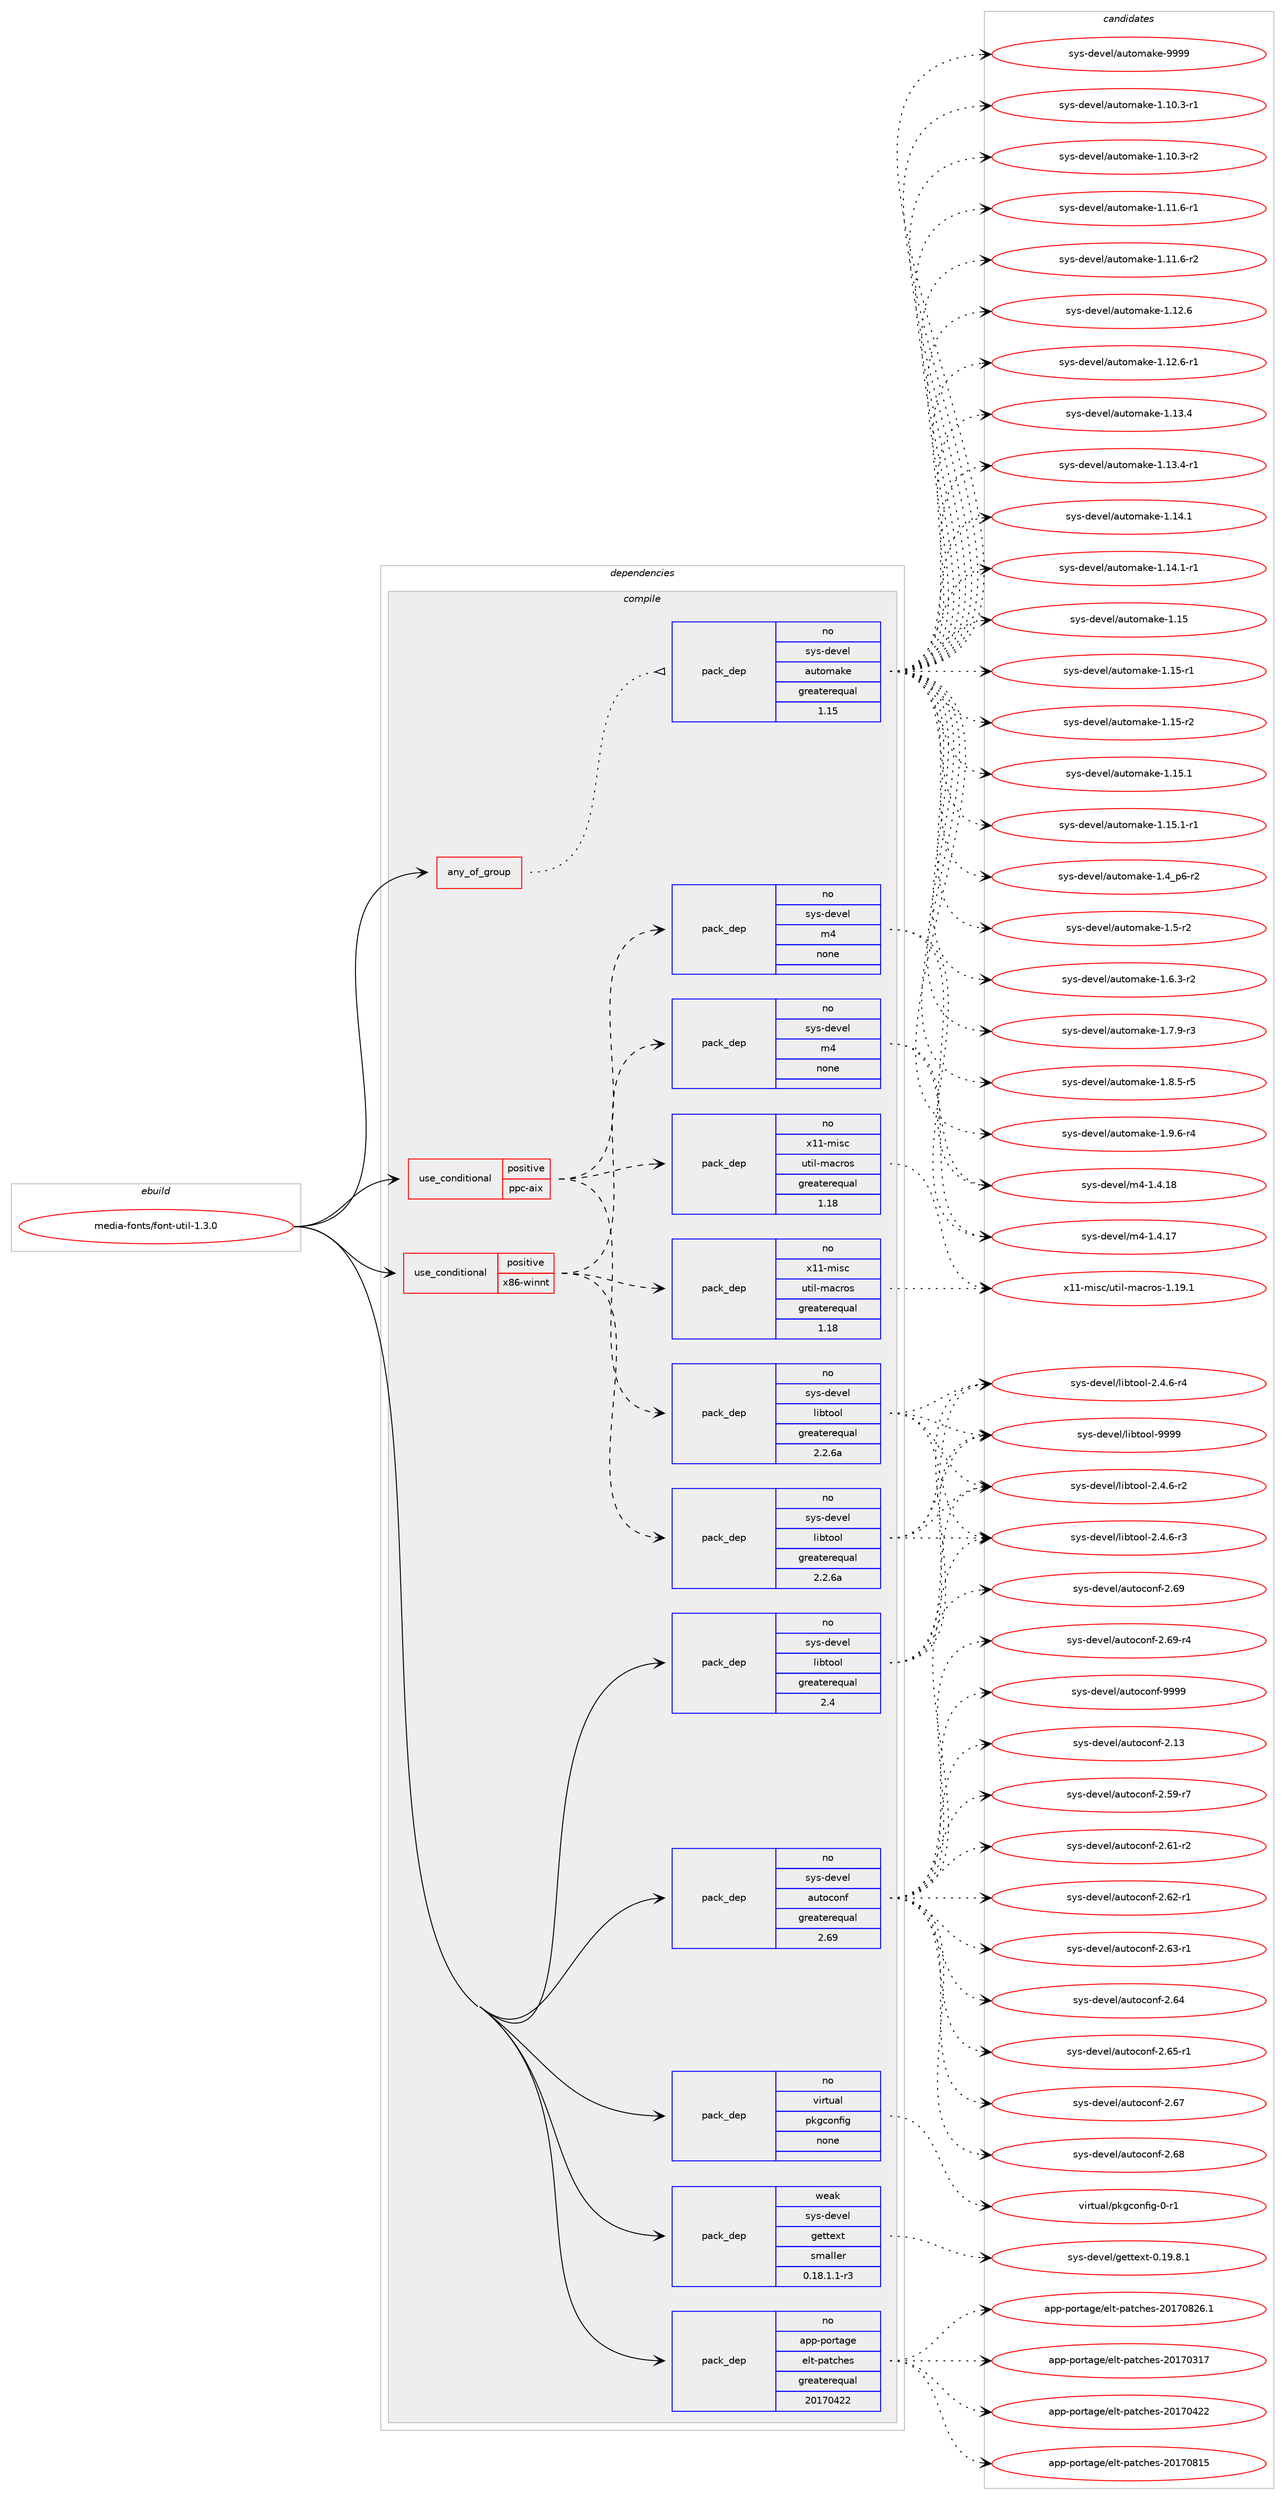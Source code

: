 digraph prolog {

# *************
# Graph options
# *************

newrank=true;
concentrate=true;
compound=true;
graph [rankdir=LR,fontname=Helvetica,fontsize=10,ranksep=1.5];#, ranksep=2.5, nodesep=0.2];
edge  [arrowhead=vee];
node  [fontname=Helvetica,fontsize=10];

# **********
# The ebuild
# **********

subgraph cluster_leftcol {
color=gray;
rank=same;
label=<<i>ebuild</i>>;
id [label="media-fonts/font-util-1.3.0", color=red, width=4, href="../media-fonts/font-util-1.3.0.svg"];
}

# ****************
# The dependencies
# ****************

subgraph cluster_midcol {
color=gray;
label=<<i>dependencies</i>>;
subgraph cluster_compile {
fillcolor="#eeeeee";
style=filled;
label=<<i>compile</i>>;
subgraph any5218 {
dependency349760 [label=<<TABLE BORDER="0" CELLBORDER="1" CELLSPACING="0" CELLPADDING="4"><TR><TD CELLPADDING="10">any_of_group</TD></TR></TABLE>>, shape=none, color=red];subgraph pack257850 {
dependency349761 [label=<<TABLE BORDER="0" CELLBORDER="1" CELLSPACING="0" CELLPADDING="4" WIDTH="220"><TR><TD ROWSPAN="6" CELLPADDING="30">pack_dep</TD></TR><TR><TD WIDTH="110">no</TD></TR><TR><TD>sys-devel</TD></TR><TR><TD>automake</TD></TR><TR><TD>greaterequal</TD></TR><TR><TD>1.15</TD></TR></TABLE>>, shape=none, color=blue];
}
dependency349760:e -> dependency349761:w [weight=20,style="dotted",arrowhead="oinv"];
}
id:e -> dependency349760:w [weight=20,style="solid",arrowhead="vee"];
subgraph cond86591 {
dependency349762 [label=<<TABLE BORDER="0" CELLBORDER="1" CELLSPACING="0" CELLPADDING="4"><TR><TD ROWSPAN="3" CELLPADDING="10">use_conditional</TD></TR><TR><TD>positive</TD></TR><TR><TD>ppc-aix</TD></TR></TABLE>>, shape=none, color=red];
subgraph pack257851 {
dependency349763 [label=<<TABLE BORDER="0" CELLBORDER="1" CELLSPACING="0" CELLPADDING="4" WIDTH="220"><TR><TD ROWSPAN="6" CELLPADDING="30">pack_dep</TD></TR><TR><TD WIDTH="110">no</TD></TR><TR><TD>sys-devel</TD></TR><TR><TD>libtool</TD></TR><TR><TD>greaterequal</TD></TR><TR><TD>2.2.6a</TD></TR></TABLE>>, shape=none, color=blue];
}
dependency349762:e -> dependency349763:w [weight=20,style="dashed",arrowhead="vee"];
subgraph pack257852 {
dependency349764 [label=<<TABLE BORDER="0" CELLBORDER="1" CELLSPACING="0" CELLPADDING="4" WIDTH="220"><TR><TD ROWSPAN="6" CELLPADDING="30">pack_dep</TD></TR><TR><TD WIDTH="110">no</TD></TR><TR><TD>sys-devel</TD></TR><TR><TD>m4</TD></TR><TR><TD>none</TD></TR><TR><TD></TD></TR></TABLE>>, shape=none, color=blue];
}
dependency349762:e -> dependency349764:w [weight=20,style="dashed",arrowhead="vee"];
subgraph pack257853 {
dependency349765 [label=<<TABLE BORDER="0" CELLBORDER="1" CELLSPACING="0" CELLPADDING="4" WIDTH="220"><TR><TD ROWSPAN="6" CELLPADDING="30">pack_dep</TD></TR><TR><TD WIDTH="110">no</TD></TR><TR><TD>x11-misc</TD></TR><TR><TD>util-macros</TD></TR><TR><TD>greaterequal</TD></TR><TR><TD>1.18</TD></TR></TABLE>>, shape=none, color=blue];
}
dependency349762:e -> dependency349765:w [weight=20,style="dashed",arrowhead="vee"];
}
id:e -> dependency349762:w [weight=20,style="solid",arrowhead="vee"];
subgraph cond86592 {
dependency349766 [label=<<TABLE BORDER="0" CELLBORDER="1" CELLSPACING="0" CELLPADDING="4"><TR><TD ROWSPAN="3" CELLPADDING="10">use_conditional</TD></TR><TR><TD>positive</TD></TR><TR><TD>x86-winnt</TD></TR></TABLE>>, shape=none, color=red];
subgraph pack257854 {
dependency349767 [label=<<TABLE BORDER="0" CELLBORDER="1" CELLSPACING="0" CELLPADDING="4" WIDTH="220"><TR><TD ROWSPAN="6" CELLPADDING="30">pack_dep</TD></TR><TR><TD WIDTH="110">no</TD></TR><TR><TD>sys-devel</TD></TR><TR><TD>libtool</TD></TR><TR><TD>greaterequal</TD></TR><TR><TD>2.2.6a</TD></TR></TABLE>>, shape=none, color=blue];
}
dependency349766:e -> dependency349767:w [weight=20,style="dashed",arrowhead="vee"];
subgraph pack257855 {
dependency349768 [label=<<TABLE BORDER="0" CELLBORDER="1" CELLSPACING="0" CELLPADDING="4" WIDTH="220"><TR><TD ROWSPAN="6" CELLPADDING="30">pack_dep</TD></TR><TR><TD WIDTH="110">no</TD></TR><TR><TD>sys-devel</TD></TR><TR><TD>m4</TD></TR><TR><TD>none</TD></TR><TR><TD></TD></TR></TABLE>>, shape=none, color=blue];
}
dependency349766:e -> dependency349768:w [weight=20,style="dashed",arrowhead="vee"];
subgraph pack257856 {
dependency349769 [label=<<TABLE BORDER="0" CELLBORDER="1" CELLSPACING="0" CELLPADDING="4" WIDTH="220"><TR><TD ROWSPAN="6" CELLPADDING="30">pack_dep</TD></TR><TR><TD WIDTH="110">no</TD></TR><TR><TD>x11-misc</TD></TR><TR><TD>util-macros</TD></TR><TR><TD>greaterequal</TD></TR><TR><TD>1.18</TD></TR></TABLE>>, shape=none, color=blue];
}
dependency349766:e -> dependency349769:w [weight=20,style="dashed",arrowhead="vee"];
}
id:e -> dependency349766:w [weight=20,style="solid",arrowhead="vee"];
subgraph pack257857 {
dependency349770 [label=<<TABLE BORDER="0" CELLBORDER="1" CELLSPACING="0" CELLPADDING="4" WIDTH="220"><TR><TD ROWSPAN="6" CELLPADDING="30">pack_dep</TD></TR><TR><TD WIDTH="110">no</TD></TR><TR><TD>app-portage</TD></TR><TR><TD>elt-patches</TD></TR><TR><TD>greaterequal</TD></TR><TR><TD>20170422</TD></TR></TABLE>>, shape=none, color=blue];
}
id:e -> dependency349770:w [weight=20,style="solid",arrowhead="vee"];
subgraph pack257858 {
dependency349771 [label=<<TABLE BORDER="0" CELLBORDER="1" CELLSPACING="0" CELLPADDING="4" WIDTH="220"><TR><TD ROWSPAN="6" CELLPADDING="30">pack_dep</TD></TR><TR><TD WIDTH="110">no</TD></TR><TR><TD>sys-devel</TD></TR><TR><TD>autoconf</TD></TR><TR><TD>greaterequal</TD></TR><TR><TD>2.69</TD></TR></TABLE>>, shape=none, color=blue];
}
id:e -> dependency349771:w [weight=20,style="solid",arrowhead="vee"];
subgraph pack257859 {
dependency349772 [label=<<TABLE BORDER="0" CELLBORDER="1" CELLSPACING="0" CELLPADDING="4" WIDTH="220"><TR><TD ROWSPAN="6" CELLPADDING="30">pack_dep</TD></TR><TR><TD WIDTH="110">no</TD></TR><TR><TD>sys-devel</TD></TR><TR><TD>libtool</TD></TR><TR><TD>greaterequal</TD></TR><TR><TD>2.4</TD></TR></TABLE>>, shape=none, color=blue];
}
id:e -> dependency349772:w [weight=20,style="solid",arrowhead="vee"];
subgraph pack257860 {
dependency349773 [label=<<TABLE BORDER="0" CELLBORDER="1" CELLSPACING="0" CELLPADDING="4" WIDTH="220"><TR><TD ROWSPAN="6" CELLPADDING="30">pack_dep</TD></TR><TR><TD WIDTH="110">no</TD></TR><TR><TD>virtual</TD></TR><TR><TD>pkgconfig</TD></TR><TR><TD>none</TD></TR><TR><TD></TD></TR></TABLE>>, shape=none, color=blue];
}
id:e -> dependency349773:w [weight=20,style="solid",arrowhead="vee"];
subgraph pack257861 {
dependency349774 [label=<<TABLE BORDER="0" CELLBORDER="1" CELLSPACING="0" CELLPADDING="4" WIDTH="220"><TR><TD ROWSPAN="6" CELLPADDING="30">pack_dep</TD></TR><TR><TD WIDTH="110">weak</TD></TR><TR><TD>sys-devel</TD></TR><TR><TD>gettext</TD></TR><TR><TD>smaller</TD></TR><TR><TD>0.18.1.1-r3</TD></TR></TABLE>>, shape=none, color=blue];
}
id:e -> dependency349774:w [weight=20,style="solid",arrowhead="vee"];
}
subgraph cluster_compileandrun {
fillcolor="#eeeeee";
style=filled;
label=<<i>compile and run</i>>;
}
subgraph cluster_run {
fillcolor="#eeeeee";
style=filled;
label=<<i>run</i>>;
}
}

# **************
# The candidates
# **************

subgraph cluster_choices {
rank=same;
color=gray;
label=<<i>candidates</i>>;

subgraph choice257850 {
color=black;
nodesep=1;
choice11512111545100101118101108479711711611110997107101454946494846514511449 [label="sys-devel/automake-1.10.3-r1", color=red, width=4,href="../sys-devel/automake-1.10.3-r1.svg"];
choice11512111545100101118101108479711711611110997107101454946494846514511450 [label="sys-devel/automake-1.10.3-r2", color=red, width=4,href="../sys-devel/automake-1.10.3-r2.svg"];
choice11512111545100101118101108479711711611110997107101454946494946544511449 [label="sys-devel/automake-1.11.6-r1", color=red, width=4,href="../sys-devel/automake-1.11.6-r1.svg"];
choice11512111545100101118101108479711711611110997107101454946494946544511450 [label="sys-devel/automake-1.11.6-r2", color=red, width=4,href="../sys-devel/automake-1.11.6-r2.svg"];
choice1151211154510010111810110847971171161111099710710145494649504654 [label="sys-devel/automake-1.12.6", color=red, width=4,href="../sys-devel/automake-1.12.6.svg"];
choice11512111545100101118101108479711711611110997107101454946495046544511449 [label="sys-devel/automake-1.12.6-r1", color=red, width=4,href="../sys-devel/automake-1.12.6-r1.svg"];
choice1151211154510010111810110847971171161111099710710145494649514652 [label="sys-devel/automake-1.13.4", color=red, width=4,href="../sys-devel/automake-1.13.4.svg"];
choice11512111545100101118101108479711711611110997107101454946495146524511449 [label="sys-devel/automake-1.13.4-r1", color=red, width=4,href="../sys-devel/automake-1.13.4-r1.svg"];
choice1151211154510010111810110847971171161111099710710145494649524649 [label="sys-devel/automake-1.14.1", color=red, width=4,href="../sys-devel/automake-1.14.1.svg"];
choice11512111545100101118101108479711711611110997107101454946495246494511449 [label="sys-devel/automake-1.14.1-r1", color=red, width=4,href="../sys-devel/automake-1.14.1-r1.svg"];
choice115121115451001011181011084797117116111109971071014549464953 [label="sys-devel/automake-1.15", color=red, width=4,href="../sys-devel/automake-1.15.svg"];
choice1151211154510010111810110847971171161111099710710145494649534511449 [label="sys-devel/automake-1.15-r1", color=red, width=4,href="../sys-devel/automake-1.15-r1.svg"];
choice1151211154510010111810110847971171161111099710710145494649534511450 [label="sys-devel/automake-1.15-r2", color=red, width=4,href="../sys-devel/automake-1.15-r2.svg"];
choice1151211154510010111810110847971171161111099710710145494649534649 [label="sys-devel/automake-1.15.1", color=red, width=4,href="../sys-devel/automake-1.15.1.svg"];
choice11512111545100101118101108479711711611110997107101454946495346494511449 [label="sys-devel/automake-1.15.1-r1", color=red, width=4,href="../sys-devel/automake-1.15.1-r1.svg"];
choice115121115451001011181011084797117116111109971071014549465295112544511450 [label="sys-devel/automake-1.4_p6-r2", color=red, width=4,href="../sys-devel/automake-1.4_p6-r2.svg"];
choice11512111545100101118101108479711711611110997107101454946534511450 [label="sys-devel/automake-1.5-r2", color=red, width=4,href="../sys-devel/automake-1.5-r2.svg"];
choice115121115451001011181011084797117116111109971071014549465446514511450 [label="sys-devel/automake-1.6.3-r2", color=red, width=4,href="../sys-devel/automake-1.6.3-r2.svg"];
choice115121115451001011181011084797117116111109971071014549465546574511451 [label="sys-devel/automake-1.7.9-r3", color=red, width=4,href="../sys-devel/automake-1.7.9-r3.svg"];
choice115121115451001011181011084797117116111109971071014549465646534511453 [label="sys-devel/automake-1.8.5-r5", color=red, width=4,href="../sys-devel/automake-1.8.5-r5.svg"];
choice115121115451001011181011084797117116111109971071014549465746544511452 [label="sys-devel/automake-1.9.6-r4", color=red, width=4,href="../sys-devel/automake-1.9.6-r4.svg"];
choice115121115451001011181011084797117116111109971071014557575757 [label="sys-devel/automake-9999", color=red, width=4,href="../sys-devel/automake-9999.svg"];
dependency349761:e -> choice11512111545100101118101108479711711611110997107101454946494846514511449:w [style=dotted,weight="100"];
dependency349761:e -> choice11512111545100101118101108479711711611110997107101454946494846514511450:w [style=dotted,weight="100"];
dependency349761:e -> choice11512111545100101118101108479711711611110997107101454946494946544511449:w [style=dotted,weight="100"];
dependency349761:e -> choice11512111545100101118101108479711711611110997107101454946494946544511450:w [style=dotted,weight="100"];
dependency349761:e -> choice1151211154510010111810110847971171161111099710710145494649504654:w [style=dotted,weight="100"];
dependency349761:e -> choice11512111545100101118101108479711711611110997107101454946495046544511449:w [style=dotted,weight="100"];
dependency349761:e -> choice1151211154510010111810110847971171161111099710710145494649514652:w [style=dotted,weight="100"];
dependency349761:e -> choice11512111545100101118101108479711711611110997107101454946495146524511449:w [style=dotted,weight="100"];
dependency349761:e -> choice1151211154510010111810110847971171161111099710710145494649524649:w [style=dotted,weight="100"];
dependency349761:e -> choice11512111545100101118101108479711711611110997107101454946495246494511449:w [style=dotted,weight="100"];
dependency349761:e -> choice115121115451001011181011084797117116111109971071014549464953:w [style=dotted,weight="100"];
dependency349761:e -> choice1151211154510010111810110847971171161111099710710145494649534511449:w [style=dotted,weight="100"];
dependency349761:e -> choice1151211154510010111810110847971171161111099710710145494649534511450:w [style=dotted,weight="100"];
dependency349761:e -> choice1151211154510010111810110847971171161111099710710145494649534649:w [style=dotted,weight="100"];
dependency349761:e -> choice11512111545100101118101108479711711611110997107101454946495346494511449:w [style=dotted,weight="100"];
dependency349761:e -> choice115121115451001011181011084797117116111109971071014549465295112544511450:w [style=dotted,weight="100"];
dependency349761:e -> choice11512111545100101118101108479711711611110997107101454946534511450:w [style=dotted,weight="100"];
dependency349761:e -> choice115121115451001011181011084797117116111109971071014549465446514511450:w [style=dotted,weight="100"];
dependency349761:e -> choice115121115451001011181011084797117116111109971071014549465546574511451:w [style=dotted,weight="100"];
dependency349761:e -> choice115121115451001011181011084797117116111109971071014549465646534511453:w [style=dotted,weight="100"];
dependency349761:e -> choice115121115451001011181011084797117116111109971071014549465746544511452:w [style=dotted,weight="100"];
dependency349761:e -> choice115121115451001011181011084797117116111109971071014557575757:w [style=dotted,weight="100"];
}
subgraph choice257851 {
color=black;
nodesep=1;
choice1151211154510010111810110847108105981161111111084550465246544511450 [label="sys-devel/libtool-2.4.6-r2", color=red, width=4,href="../sys-devel/libtool-2.4.6-r2.svg"];
choice1151211154510010111810110847108105981161111111084550465246544511451 [label="sys-devel/libtool-2.4.6-r3", color=red, width=4,href="../sys-devel/libtool-2.4.6-r3.svg"];
choice1151211154510010111810110847108105981161111111084550465246544511452 [label="sys-devel/libtool-2.4.6-r4", color=red, width=4,href="../sys-devel/libtool-2.4.6-r4.svg"];
choice1151211154510010111810110847108105981161111111084557575757 [label="sys-devel/libtool-9999", color=red, width=4,href="../sys-devel/libtool-9999.svg"];
dependency349763:e -> choice1151211154510010111810110847108105981161111111084550465246544511450:w [style=dotted,weight="100"];
dependency349763:e -> choice1151211154510010111810110847108105981161111111084550465246544511451:w [style=dotted,weight="100"];
dependency349763:e -> choice1151211154510010111810110847108105981161111111084550465246544511452:w [style=dotted,weight="100"];
dependency349763:e -> choice1151211154510010111810110847108105981161111111084557575757:w [style=dotted,weight="100"];
}
subgraph choice257852 {
color=black;
nodesep=1;
choice11512111545100101118101108471095245494652464955 [label="sys-devel/m4-1.4.17", color=red, width=4,href="../sys-devel/m4-1.4.17.svg"];
choice11512111545100101118101108471095245494652464956 [label="sys-devel/m4-1.4.18", color=red, width=4,href="../sys-devel/m4-1.4.18.svg"];
dependency349764:e -> choice11512111545100101118101108471095245494652464955:w [style=dotted,weight="100"];
dependency349764:e -> choice11512111545100101118101108471095245494652464956:w [style=dotted,weight="100"];
}
subgraph choice257853 {
color=black;
nodesep=1;
choice120494945109105115994711711610510845109979911411111545494649574649 [label="x11-misc/util-macros-1.19.1", color=red, width=4,href="../x11-misc/util-macros-1.19.1.svg"];
dependency349765:e -> choice120494945109105115994711711610510845109979911411111545494649574649:w [style=dotted,weight="100"];
}
subgraph choice257854 {
color=black;
nodesep=1;
choice1151211154510010111810110847108105981161111111084550465246544511450 [label="sys-devel/libtool-2.4.6-r2", color=red, width=4,href="../sys-devel/libtool-2.4.6-r2.svg"];
choice1151211154510010111810110847108105981161111111084550465246544511451 [label="sys-devel/libtool-2.4.6-r3", color=red, width=4,href="../sys-devel/libtool-2.4.6-r3.svg"];
choice1151211154510010111810110847108105981161111111084550465246544511452 [label="sys-devel/libtool-2.4.6-r4", color=red, width=4,href="../sys-devel/libtool-2.4.6-r4.svg"];
choice1151211154510010111810110847108105981161111111084557575757 [label="sys-devel/libtool-9999", color=red, width=4,href="../sys-devel/libtool-9999.svg"];
dependency349767:e -> choice1151211154510010111810110847108105981161111111084550465246544511450:w [style=dotted,weight="100"];
dependency349767:e -> choice1151211154510010111810110847108105981161111111084550465246544511451:w [style=dotted,weight="100"];
dependency349767:e -> choice1151211154510010111810110847108105981161111111084550465246544511452:w [style=dotted,weight="100"];
dependency349767:e -> choice1151211154510010111810110847108105981161111111084557575757:w [style=dotted,weight="100"];
}
subgraph choice257855 {
color=black;
nodesep=1;
choice11512111545100101118101108471095245494652464955 [label="sys-devel/m4-1.4.17", color=red, width=4,href="../sys-devel/m4-1.4.17.svg"];
choice11512111545100101118101108471095245494652464956 [label="sys-devel/m4-1.4.18", color=red, width=4,href="../sys-devel/m4-1.4.18.svg"];
dependency349768:e -> choice11512111545100101118101108471095245494652464955:w [style=dotted,weight="100"];
dependency349768:e -> choice11512111545100101118101108471095245494652464956:w [style=dotted,weight="100"];
}
subgraph choice257856 {
color=black;
nodesep=1;
choice120494945109105115994711711610510845109979911411111545494649574649 [label="x11-misc/util-macros-1.19.1", color=red, width=4,href="../x11-misc/util-macros-1.19.1.svg"];
dependency349769:e -> choice120494945109105115994711711610510845109979911411111545494649574649:w [style=dotted,weight="100"];
}
subgraph choice257857 {
color=black;
nodesep=1;
choice97112112451121111141169710310147101108116451129711699104101115455048495548514955 [label="app-portage/elt-patches-20170317", color=red, width=4,href="../app-portage/elt-patches-20170317.svg"];
choice97112112451121111141169710310147101108116451129711699104101115455048495548525050 [label="app-portage/elt-patches-20170422", color=red, width=4,href="../app-portage/elt-patches-20170422.svg"];
choice97112112451121111141169710310147101108116451129711699104101115455048495548564953 [label="app-portage/elt-patches-20170815", color=red, width=4,href="../app-portage/elt-patches-20170815.svg"];
choice971121124511211111411697103101471011081164511297116991041011154550484955485650544649 [label="app-portage/elt-patches-20170826.1", color=red, width=4,href="../app-portage/elt-patches-20170826.1.svg"];
dependency349770:e -> choice97112112451121111141169710310147101108116451129711699104101115455048495548514955:w [style=dotted,weight="100"];
dependency349770:e -> choice97112112451121111141169710310147101108116451129711699104101115455048495548525050:w [style=dotted,weight="100"];
dependency349770:e -> choice97112112451121111141169710310147101108116451129711699104101115455048495548564953:w [style=dotted,weight="100"];
dependency349770:e -> choice971121124511211111411697103101471011081164511297116991041011154550484955485650544649:w [style=dotted,weight="100"];
}
subgraph choice257858 {
color=black;
nodesep=1;
choice115121115451001011181011084797117116111991111101024550464951 [label="sys-devel/autoconf-2.13", color=red, width=4,href="../sys-devel/autoconf-2.13.svg"];
choice1151211154510010111810110847971171161119911111010245504653574511455 [label="sys-devel/autoconf-2.59-r7", color=red, width=4,href="../sys-devel/autoconf-2.59-r7.svg"];
choice1151211154510010111810110847971171161119911111010245504654494511450 [label="sys-devel/autoconf-2.61-r2", color=red, width=4,href="../sys-devel/autoconf-2.61-r2.svg"];
choice1151211154510010111810110847971171161119911111010245504654504511449 [label="sys-devel/autoconf-2.62-r1", color=red, width=4,href="../sys-devel/autoconf-2.62-r1.svg"];
choice1151211154510010111810110847971171161119911111010245504654514511449 [label="sys-devel/autoconf-2.63-r1", color=red, width=4,href="../sys-devel/autoconf-2.63-r1.svg"];
choice115121115451001011181011084797117116111991111101024550465452 [label="sys-devel/autoconf-2.64", color=red, width=4,href="../sys-devel/autoconf-2.64.svg"];
choice1151211154510010111810110847971171161119911111010245504654534511449 [label="sys-devel/autoconf-2.65-r1", color=red, width=4,href="../sys-devel/autoconf-2.65-r1.svg"];
choice115121115451001011181011084797117116111991111101024550465455 [label="sys-devel/autoconf-2.67", color=red, width=4,href="../sys-devel/autoconf-2.67.svg"];
choice115121115451001011181011084797117116111991111101024550465456 [label="sys-devel/autoconf-2.68", color=red, width=4,href="../sys-devel/autoconf-2.68.svg"];
choice115121115451001011181011084797117116111991111101024550465457 [label="sys-devel/autoconf-2.69", color=red, width=4,href="../sys-devel/autoconf-2.69.svg"];
choice1151211154510010111810110847971171161119911111010245504654574511452 [label="sys-devel/autoconf-2.69-r4", color=red, width=4,href="../sys-devel/autoconf-2.69-r4.svg"];
choice115121115451001011181011084797117116111991111101024557575757 [label="sys-devel/autoconf-9999", color=red, width=4,href="../sys-devel/autoconf-9999.svg"];
dependency349771:e -> choice115121115451001011181011084797117116111991111101024550464951:w [style=dotted,weight="100"];
dependency349771:e -> choice1151211154510010111810110847971171161119911111010245504653574511455:w [style=dotted,weight="100"];
dependency349771:e -> choice1151211154510010111810110847971171161119911111010245504654494511450:w [style=dotted,weight="100"];
dependency349771:e -> choice1151211154510010111810110847971171161119911111010245504654504511449:w [style=dotted,weight="100"];
dependency349771:e -> choice1151211154510010111810110847971171161119911111010245504654514511449:w [style=dotted,weight="100"];
dependency349771:e -> choice115121115451001011181011084797117116111991111101024550465452:w [style=dotted,weight="100"];
dependency349771:e -> choice1151211154510010111810110847971171161119911111010245504654534511449:w [style=dotted,weight="100"];
dependency349771:e -> choice115121115451001011181011084797117116111991111101024550465455:w [style=dotted,weight="100"];
dependency349771:e -> choice115121115451001011181011084797117116111991111101024550465456:w [style=dotted,weight="100"];
dependency349771:e -> choice115121115451001011181011084797117116111991111101024550465457:w [style=dotted,weight="100"];
dependency349771:e -> choice1151211154510010111810110847971171161119911111010245504654574511452:w [style=dotted,weight="100"];
dependency349771:e -> choice115121115451001011181011084797117116111991111101024557575757:w [style=dotted,weight="100"];
}
subgraph choice257859 {
color=black;
nodesep=1;
choice1151211154510010111810110847108105981161111111084550465246544511450 [label="sys-devel/libtool-2.4.6-r2", color=red, width=4,href="../sys-devel/libtool-2.4.6-r2.svg"];
choice1151211154510010111810110847108105981161111111084550465246544511451 [label="sys-devel/libtool-2.4.6-r3", color=red, width=4,href="../sys-devel/libtool-2.4.6-r3.svg"];
choice1151211154510010111810110847108105981161111111084550465246544511452 [label="sys-devel/libtool-2.4.6-r4", color=red, width=4,href="../sys-devel/libtool-2.4.6-r4.svg"];
choice1151211154510010111810110847108105981161111111084557575757 [label="sys-devel/libtool-9999", color=red, width=4,href="../sys-devel/libtool-9999.svg"];
dependency349772:e -> choice1151211154510010111810110847108105981161111111084550465246544511450:w [style=dotted,weight="100"];
dependency349772:e -> choice1151211154510010111810110847108105981161111111084550465246544511451:w [style=dotted,weight="100"];
dependency349772:e -> choice1151211154510010111810110847108105981161111111084550465246544511452:w [style=dotted,weight="100"];
dependency349772:e -> choice1151211154510010111810110847108105981161111111084557575757:w [style=dotted,weight="100"];
}
subgraph choice257860 {
color=black;
nodesep=1;
choice11810511411611797108471121071039911111010210510345484511449 [label="virtual/pkgconfig-0-r1", color=red, width=4,href="../virtual/pkgconfig-0-r1.svg"];
dependency349773:e -> choice11810511411611797108471121071039911111010210510345484511449:w [style=dotted,weight="100"];
}
subgraph choice257861 {
color=black;
nodesep=1;
choice1151211154510010111810110847103101116116101120116454846495746564649 [label="sys-devel/gettext-0.19.8.1", color=red, width=4,href="../sys-devel/gettext-0.19.8.1.svg"];
dependency349774:e -> choice1151211154510010111810110847103101116116101120116454846495746564649:w [style=dotted,weight="100"];
}
}

}
